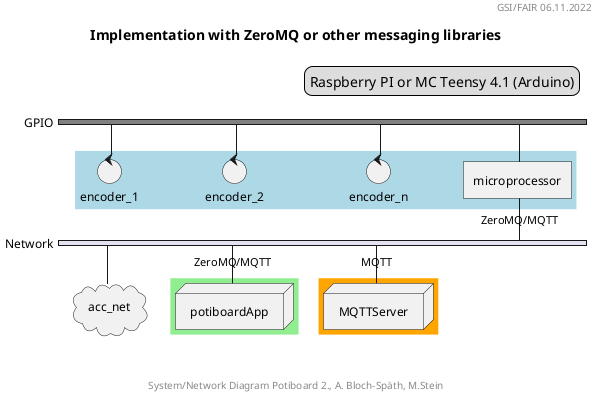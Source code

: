 @startuml

header GSI/FAIR 06.11.2022
footer System/Network Diagram Potiboard 2., A. Bloch-Späth, M.Stein
title Implementation with ZeroMQ or other messaging libraries

 legend top right
   Raspberry PI or MC Teensy 4.1 (Arduino)
 endlegend

nwdiag {
  network GPIO {
    group {
      color = "lightblue";
       encoder_1;
       encoder_2;
       encoder_n;
       microprocessor;
    }

    color = "gray"
    encoder_1 [shape = control];
    encoder_2 [shape = control];
    encoder_n [shape = control];
    microprocessor [shape = component];
  }

  network Network {
    group {
      color = "lightgreen";
      potiboardApp;
    }
    group {
      color = "orange";
      MQTTServer;
    }
  acc_net [shape = cloud];
      potiboardApp [shape = node, address = ZeroMQ/MQTT];
      MQTTServer [shape = node, address = MQTT];
      microprocessor [address = ZeroMQ/MQTT];
  }
}
@enduml
